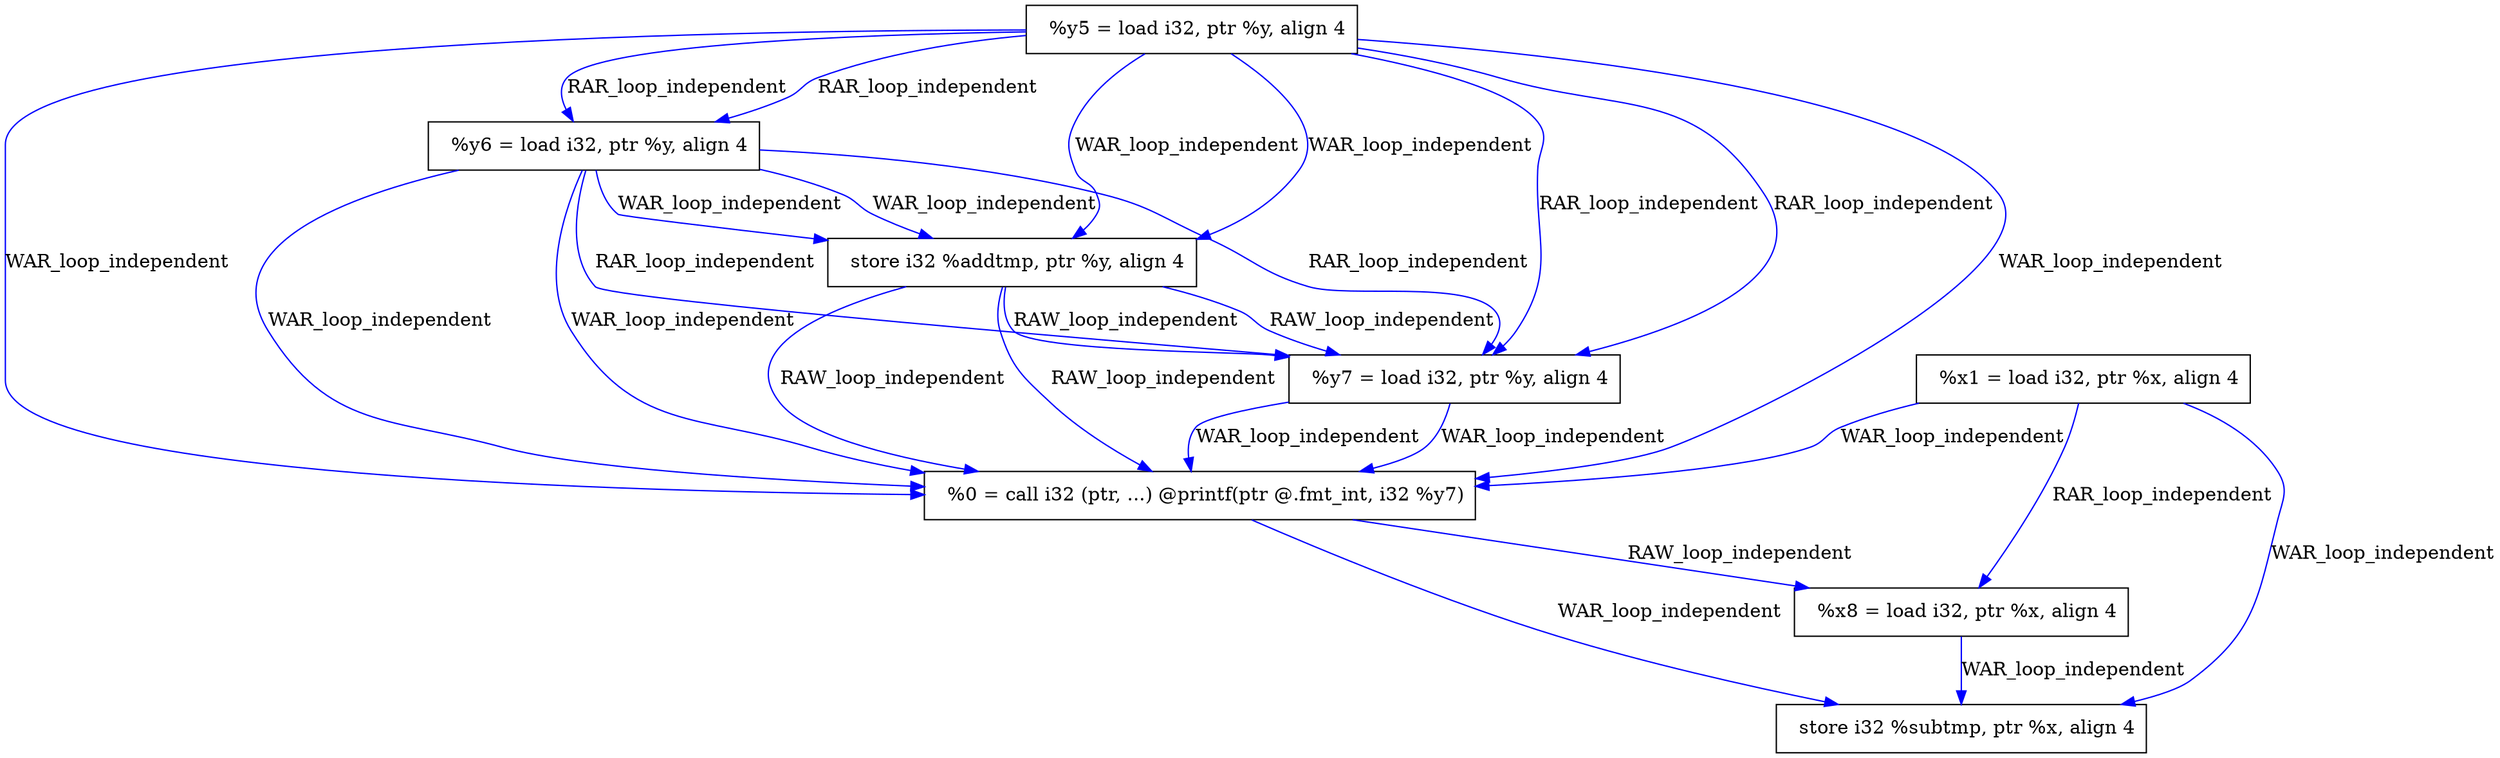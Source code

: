 digraph main_dep_graph {
  rankdir=TB;
  node [shape=box];
  node5 [label="  %y5 = load i32, ptr %y, align 4"];
  node8 [label="  %y7 = load i32, ptr %y, align 4"];
  node7 [label="  store i32 %addtmp, ptr %y, align 4"];
  node4 [label="  store i32 %subtmp, ptr %x, align 4"];
  node6 [label="  %y6 = load i32, ptr %y, align 4"];
  node2 [label="  %0 = call i32 (ptr, ...) @printf(ptr @.fmt_int, i32 %y7)"];
  node1 [label="  %x1 = load i32, ptr %x, align 4"];
  node3 [label="  %x8 = load i32, ptr %x, align 4"];
  node1 -> node2 [label="WAR_loop_independent", color="blue", style="solid"];
  node1 -> node3 [label="RAR_loop_independent", color="blue", style="solid"];
  node1 -> node4 [label="WAR_loop_independent", color="blue", style="solid"];
  node5 -> node6 [label="RAR_loop_independent", color="blue", style="solid"];
  node5 -> node7 [label="WAR_loop_independent", color="blue", style="solid"];
  node5 -> node8 [label="RAR_loop_independent", color="blue", style="solid"];
  node5 -> node2 [label="WAR_loop_independent", color="blue", style="solid"];
  node6 -> node7 [label="WAR_loop_independent", color="blue", style="solid"];
  node6 -> node8 [label="RAR_loop_independent", color="blue", style="solid"];
  node6 -> node2 [label="WAR_loop_independent", color="blue", style="solid"];
  node7 -> node8 [label="RAW_loop_independent", color="blue", style="solid"];
  node7 -> node2 [label="RAW_loop_independent", color="blue", style="solid"];
  node8 -> node2 [label="WAR_loop_independent", color="blue", style="solid"];
  node2 -> node3 [label="RAW_loop_independent", color="blue", style="solid"];
  node2 -> node4 [label="WAR_loop_independent", color="blue", style="solid"];
  node3 -> node4 [label="WAR_loop_independent", color="blue", style="solid"];
  node5 -> node6 [label="RAR_loop_independent", color="blue", style="solid"];
  node5 -> node7 [label="WAR_loop_independent", color="blue", style="solid"];
  node5 -> node8 [label="RAR_loop_independent", color="blue", style="solid"];
  node5 -> node2 [label="WAR_loop_independent", color="blue", style="solid"];
  node6 -> node7 [label="WAR_loop_independent", color="blue", style="solid"];
  node6 -> node8 [label="RAR_loop_independent", color="blue", style="solid"];
  node6 -> node2 [label="WAR_loop_independent", color="blue", style="solid"];
  node7 -> node8 [label="RAW_loop_independent", color="blue", style="solid"];
  node7 -> node2 [label="RAW_loop_independent", color="blue", style="solid"];
  node8 -> node2 [label="WAR_loop_independent", color="blue", style="solid"];
}
